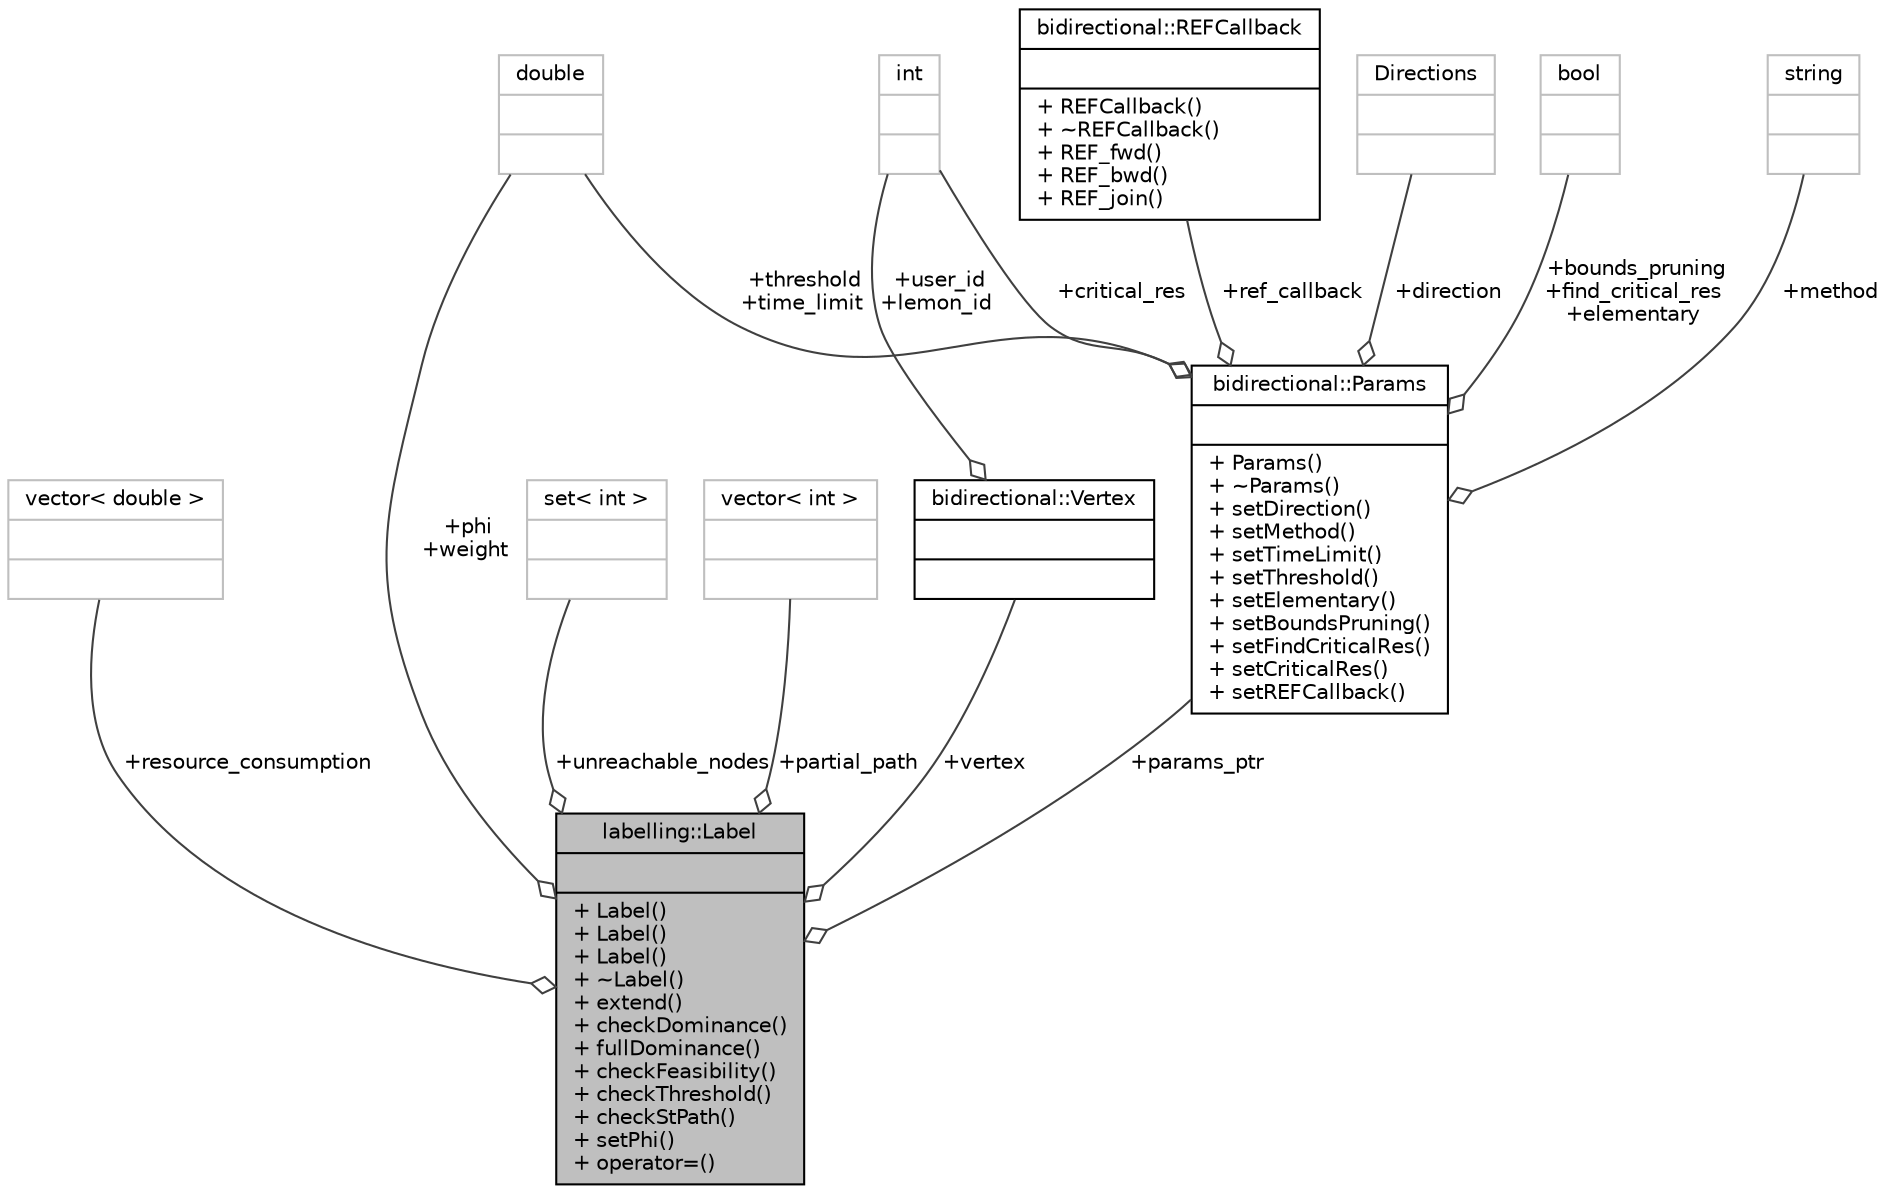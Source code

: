 digraph "labelling::Label"
{
  bgcolor="transparent";
  edge [fontname="Helvetica",fontsize="10",labelfontname="Helvetica",labelfontsize="10"];
  node [fontname="Helvetica",fontsize="10",shape=record];
  Node1 [label="{labelling::Label\n||+ Label()\l+ Label()\l+ Label()\l+ ~Label()\l+ extend()\l+ checkDominance()\l+ fullDominance()\l+ checkFeasibility()\l+ checkThreshold()\l+ checkStPath()\l+ setPhi()\l+ operator=()\l}",height=0.2,width=0.4,color="black", fillcolor="grey75", style="filled", fontcolor="black"];
  Node2 -> Node1 [color="grey25",fontsize="10",style="solid",label=" +resource_consumption" ,arrowhead="odiamond",fontname="Helvetica"];
  Node2 [label="{vector\< double \>\n||}",height=0.2,width=0.4,color="grey75"];
  Node3 -> Node1 [color="grey25",fontsize="10",style="solid",label=" +phi\n+weight" ,arrowhead="odiamond",fontname="Helvetica"];
  Node3 [label="{double\n||}",height=0.2,width=0.4,color="grey75"];
  Node4 -> Node1 [color="grey25",fontsize="10",style="solid",label=" +unreachable_nodes" ,arrowhead="odiamond",fontname="Helvetica"];
  Node4 [label="{set\< int \>\n||}",height=0.2,width=0.4,color="grey75"];
  Node5 -> Node1 [color="grey25",fontsize="10",style="solid",label=" +partial_path" ,arrowhead="odiamond",fontname="Helvetica"];
  Node5 [label="{vector\< int \>\n||}",height=0.2,width=0.4,color="grey75"];
  Node6 -> Node1 [color="grey25",fontsize="10",style="solid",label=" +vertex" ,arrowhead="odiamond",fontname="Helvetica"];
  Node6 [label="{bidirectional::Vertex\n||}",height=0.2,width=0.4,color="black",URL="$structbidirectional_1_1Vertex.html"];
  Node7 -> Node6 [color="grey25",fontsize="10",style="solid",label=" +user_id\n+lemon_id" ,arrowhead="odiamond",fontname="Helvetica"];
  Node7 [label="{int\n||}",height=0.2,width=0.4,color="grey75"];
  Node8 -> Node1 [color="grey25",fontsize="10",style="solid",label=" +params_ptr" ,arrowhead="odiamond",fontname="Helvetica"];
  Node8 [label="{bidirectional::Params\n||+ Params()\l+ ~Params()\l+ setDirection()\l+ setMethod()\l+ setTimeLimit()\l+ setThreshold()\l+ setElementary()\l+ setBoundsPruning()\l+ setFindCriticalRes()\l+ setCriticalRes()\l+ setREFCallback()\l}",height=0.2,width=0.4,color="black",URL="$classbidirectional_1_1Params.html"];
  Node3 -> Node8 [color="grey25",fontsize="10",style="solid",label=" +threshold\n+time_limit" ,arrowhead="odiamond",fontname="Helvetica"];
  Node9 -> Node8 [color="grey25",fontsize="10",style="solid",label=" +ref_callback" ,arrowhead="odiamond",fontname="Helvetica"];
  Node9 [label="{bidirectional::REFCallback\n||+ REFCallback()\l+ ~REFCallback()\l+ REF_fwd()\l+ REF_bwd()\l+ REF_join()\l}",height=0.2,width=0.4,color="black",URL="$classbidirectional_1_1REFCallback.html"];
  Node10 -> Node8 [color="grey25",fontsize="10",style="solid",label=" +direction" ,arrowhead="odiamond",fontname="Helvetica"];
  Node10 [label="{Directions\n||}",height=0.2,width=0.4,color="grey75"];
  Node7 -> Node8 [color="grey25",fontsize="10",style="solid",label=" +critical_res" ,arrowhead="odiamond",fontname="Helvetica"];
  Node11 -> Node8 [color="grey25",fontsize="10",style="solid",label=" +bounds_pruning\n+find_critical_res\n+elementary" ,arrowhead="odiamond",fontname="Helvetica"];
  Node11 [label="{bool\n||}",height=0.2,width=0.4,color="grey75"];
  Node12 -> Node8 [color="grey25",fontsize="10",style="solid",label=" +method" ,arrowhead="odiamond",fontname="Helvetica"];
  Node12 [label="{string\n||}",height=0.2,width=0.4,color="grey75"];
}

